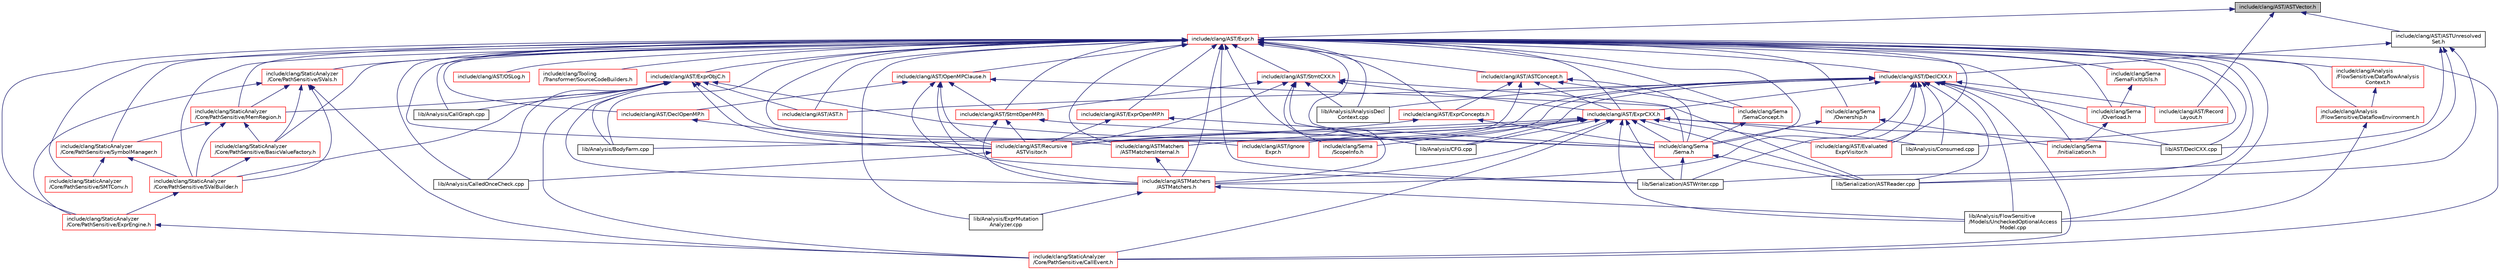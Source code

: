 digraph "include/clang/AST/ASTVector.h"
{
 // LATEX_PDF_SIZE
  bgcolor="transparent";
  edge [fontname="Helvetica",fontsize="10",labelfontname="Helvetica",labelfontsize="10"];
  node [fontname="Helvetica",fontsize="10",shape=record];
  Node1 [label="include/clang/AST/ASTVector.h",height=0.2,width=0.4,color="black", fillcolor="grey75", style="filled", fontcolor="black",tooltip=" "];
  Node1 -> Node2 [dir="back",color="midnightblue",fontsize="10",style="solid",fontname="Helvetica"];
  Node2 [label="include/clang/AST/ASTUnresolved\lSet.h",height=0.2,width=0.4,color="black",URL="$ASTUnresolvedSet_8h.html",tooltip=" "];
  Node2 -> Node3 [dir="back",color="midnightblue",fontsize="10",style="solid",fontname="Helvetica"];
  Node3 [label="include/clang/AST/DeclCXX.h",height=0.2,width=0.4,color="red",URL="$DeclCXX_8h.html",tooltip=" "];
  Node3 -> Node13 [dir="back",color="midnightblue",fontsize="10",style="solid",fontname="Helvetica"];
  Node13 [label="include/clang/AST/AST.h",height=0.2,width=0.4,color="red",URL="$AST_8h.html",tooltip=" "];
  Node3 -> Node309 [dir="back",color="midnightblue",fontsize="10",style="solid",fontname="Helvetica"];
  Node309 [label="include/clang/AST/Evaluated\lExprVisitor.h",height=0.2,width=0.4,color="red",URL="$EvaluatedExprVisitor_8h.html",tooltip=" "];
  Node3 -> Node407 [dir="back",color="midnightblue",fontsize="10",style="solid",fontname="Helvetica"];
  Node407 [label="include/clang/AST/ExprCXX.h",height=0.2,width=0.4,color="red",URL="$ExprCXX_8h.html",tooltip=" "];
  Node407 -> Node309 [dir="back",color="midnightblue",fontsize="10",style="solid",fontname="Helvetica"];
  Node407 -> Node637 [dir="back",color="midnightblue",fontsize="10",style="solid",fontname="Helvetica"];
  Node637 [label="include/clang/AST/Ignore\lExpr.h",height=0.2,width=0.4,color="red",URL="$IgnoreExpr_8h.html",tooltip=" "];
  Node407 -> Node249 [dir="back",color="midnightblue",fontsize="10",style="solid",fontname="Helvetica"];
  Node249 [label="include/clang/AST/Recursive\lASTVisitor.h",height=0.2,width=0.4,color="red",URL="$RecursiveASTVisitor_8h.html",tooltip=" "];
  Node249 -> Node257 [dir="back",color="midnightblue",fontsize="10",style="solid",fontname="Helvetica"];
  Node257 [label="lib/Analysis/CalledOnceCheck.cpp",height=0.2,width=0.4,color="black",URL="$CalledOnceCheck_8cpp.html",tooltip=" "];
  Node407 -> Node56 [dir="back",color="midnightblue",fontsize="10",style="solid",fontname="Helvetica"];
  Node56 [label="include/clang/ASTMatchers\l/ASTMatchers.h",height=0.2,width=0.4,color="red",URL="$ASTMatchers_8h.html",tooltip=" "];
  Node56 -> Node15 [dir="back",color="midnightblue",fontsize="10",style="solid",fontname="Helvetica"];
  Node15 [label="lib/Analysis/ExprMutation\lAnalyzer.cpp",height=0.2,width=0.4,color="black",URL="$ExprMutationAnalyzer_8cpp.html",tooltip=" "];
  Node56 -> Node60 [dir="back",color="midnightblue",fontsize="10",style="solid",fontname="Helvetica"];
  Node60 [label="lib/Analysis/FlowSensitive\l/Models/UncheckedOptionalAccess\lModel.cpp",height=0.2,width=0.4,color="black",URL="$UncheckedOptionalAccessModel_8cpp.html",tooltip=" "];
  Node407 -> Node114 [dir="back",color="midnightblue",fontsize="10",style="solid",fontname="Helvetica"];
  Node114 [label="include/clang/ASTMatchers\l/ASTMatchersInternal.h",height=0.2,width=0.4,color="red",URL="$ASTMatchersInternal_8h.html",tooltip=" "];
  Node114 -> Node56 [dir="back",color="midnightblue",fontsize="10",style="solid",fontname="Helvetica"];
  Node407 -> Node638 [dir="back",color="midnightblue",fontsize="10",style="solid",fontname="Helvetica"];
  Node638 [label="include/clang/Sema\l/ScopeInfo.h",height=0.2,width=0.4,color="red",URL="$ScopeInfo_8h.html",tooltip=" "];
  Node407 -> Node339 [dir="back",color="midnightblue",fontsize="10",style="solid",fontname="Helvetica"];
  Node339 [label="include/clang/Sema\l/Sema.h",height=0.2,width=0.4,color="red",URL="$Sema_8h.html",tooltip=" "];
  Node339 -> Node294 [dir="back",color="midnightblue",fontsize="10",style="solid",fontname="Helvetica"];
  Node294 [label="lib/Serialization/ASTReader.cpp",height=0.2,width=0.4,color="black",URL="$ASTReader_8cpp.html",tooltip=" "];
  Node339 -> Node231 [dir="back",color="midnightblue",fontsize="10",style="solid",fontname="Helvetica"];
  Node231 [label="lib/Serialization/ASTWriter.cpp",height=0.2,width=0.4,color="black",URL="$ASTWriter_8cpp.html",tooltip=" "];
  Node407 -> Node440 [dir="back",color="midnightblue",fontsize="10",style="solid",fontname="Helvetica"];
  Node440 [label="include/clang/StaticAnalyzer\l/Core/PathSensitive/CallEvent.h",height=0.2,width=0.4,color="red",URL="$CallEvent_8h.html",tooltip=" "];
  Node407 -> Node201 [dir="back",color="midnightblue",fontsize="10",style="solid",fontname="Helvetica"];
  Node201 [label="lib/Analysis/BodyFarm.cpp",height=0.2,width=0.4,color="black",URL="$BodyFarm_8cpp.html",tooltip=" "];
  Node407 -> Node316 [dir="back",color="midnightblue",fontsize="10",style="solid",fontname="Helvetica"];
  Node316 [label="lib/Analysis/CFG.cpp",height=0.2,width=0.4,color="black",URL="$CFG_8cpp.html",tooltip=" "];
  Node407 -> Node317 [dir="back",color="midnightblue",fontsize="10",style="solid",fontname="Helvetica"];
  Node317 [label="lib/Analysis/Consumed.cpp",height=0.2,width=0.4,color="black",URL="$Consumed_8cpp.html",tooltip=" "];
  Node407 -> Node60 [dir="back",color="midnightblue",fontsize="10",style="solid",fontname="Helvetica"];
  Node407 -> Node35 [dir="back",color="midnightblue",fontsize="10",style="solid",fontname="Helvetica"];
  Node35 [label="lib/AST/DeclCXX.cpp",height=0.2,width=0.4,color="black",URL="$DeclCXX_8cpp.html",tooltip=" "];
  Node407 -> Node294 [dir="back",color="midnightblue",fontsize="10",style="solid",fontname="Helvetica"];
  Node407 -> Node231 [dir="back",color="midnightblue",fontsize="10",style="solid",fontname="Helvetica"];
  Node3 -> Node675 [dir="back",color="midnightblue",fontsize="10",style="solid",fontname="Helvetica"];
  Node675 [label="include/clang/AST/Record\lLayout.h",height=0.2,width=0.4,color="red",URL="$RecordLayout_8h.html",tooltip=" "];
  Node3 -> Node249 [dir="back",color="midnightblue",fontsize="10",style="solid",fontname="Helvetica"];
  Node3 -> Node56 [dir="back",color="midnightblue",fontsize="10",style="solid",fontname="Helvetica"];
  Node3 -> Node114 [dir="back",color="midnightblue",fontsize="10",style="solid",fontname="Helvetica"];
  Node3 -> Node658 [dir="back",color="midnightblue",fontsize="10",style="solid",fontname="Helvetica"];
  Node658 [label="include/clang/Sema\l/Overload.h",height=0.2,width=0.4,color="red",URL="$Overload_8h.html",tooltip=" "];
  Node658 -> Node659 [dir="back",color="midnightblue",fontsize="10",style="solid",fontname="Helvetica"];
  Node659 [label="include/clang/Sema\l/Initialization.h",height=0.2,width=0.4,color="red",URL="$Initialization_8h.html",tooltip=" "];
  Node3 -> Node440 [dir="back",color="midnightblue",fontsize="10",style="solid",fontname="Helvetica"];
  Node3 -> Node315 [dir="back",color="midnightblue",fontsize="10",style="solid",fontname="Helvetica"];
  Node315 [label="lib/Analysis/AnalysisDecl\lContext.cpp",height=0.2,width=0.4,color="black",URL="$AnalysisDeclContext_8cpp.html",tooltip=" "];
  Node3 -> Node316 [dir="back",color="midnightblue",fontsize="10",style="solid",fontname="Helvetica"];
  Node3 -> Node317 [dir="back",color="midnightblue",fontsize="10",style="solid",fontname="Helvetica"];
  Node3 -> Node60 [dir="back",color="midnightblue",fontsize="10",style="solid",fontname="Helvetica"];
  Node3 -> Node35 [dir="back",color="midnightblue",fontsize="10",style="solid",fontname="Helvetica"];
  Node3 -> Node294 [dir="back",color="midnightblue",fontsize="10",style="solid",fontname="Helvetica"];
  Node3 -> Node231 [dir="back",color="midnightblue",fontsize="10",style="solid",fontname="Helvetica"];
  Node2 -> Node35 [dir="back",color="midnightblue",fontsize="10",style="solid",fontname="Helvetica"];
  Node2 -> Node294 [dir="back",color="midnightblue",fontsize="10",style="solid",fontname="Helvetica"];
  Node2 -> Node231 [dir="back",color="midnightblue",fontsize="10",style="solid",fontname="Helvetica"];
  Node1 -> Node750 [dir="back",color="midnightblue",fontsize="10",style="solid",fontname="Helvetica"];
  Node750 [label="include/clang/AST/Expr.h",height=0.2,width=0.4,color="red",URL="$Expr_8h.html",tooltip=" "];
  Node750 -> Node624 [dir="back",color="midnightblue",fontsize="10",style="solid",fontname="Helvetica"];
  Node624 [label="include/clang/Analysis\l/FlowSensitive/DataflowAnalysis\lContext.h",height=0.2,width=0.4,color="red",URL="$DataflowAnalysisContext_8h.html",tooltip=" "];
  Node624 -> Node625 [dir="back",color="midnightblue",fontsize="10",style="solid",fontname="Helvetica"];
  Node625 [label="include/clang/Analysis\l/FlowSensitive/DataflowEnvironment.h",height=0.2,width=0.4,color="red",URL="$DataflowEnvironment_8h.html",tooltip=" "];
  Node625 -> Node60 [dir="back",color="midnightblue",fontsize="10",style="solid",fontname="Helvetica"];
  Node750 -> Node625 [dir="back",color="midnightblue",fontsize="10",style="solid",fontname="Helvetica"];
  Node750 -> Node13 [dir="back",color="midnightblue",fontsize="10",style="solid",fontname="Helvetica"];
  Node750 -> Node751 [dir="back",color="midnightblue",fontsize="10",style="solid",fontname="Helvetica"];
  Node751 [label="include/clang/AST/ASTConcept.h",height=0.2,width=0.4,color="red",URL="$ASTConcept_8h.html",tooltip="This file provides AST data structures related to concepts."];
  Node751 -> Node304 [dir="back",color="midnightblue",fontsize="10",style="solid",fontname="Helvetica"];
  Node304 [label="include/clang/AST/ExprConcepts.h",height=0.2,width=0.4,color="red",URL="$ExprConcepts_8h.html",tooltip=" "];
  Node304 -> Node249 [dir="back",color="midnightblue",fontsize="10",style="solid",fontname="Helvetica"];
  Node304 -> Node339 [dir="back",color="midnightblue",fontsize="10",style="solid",fontname="Helvetica"];
  Node751 -> Node407 [dir="back",color="midnightblue",fontsize="10",style="solid",fontname="Helvetica"];
  Node751 -> Node249 [dir="back",color="midnightblue",fontsize="10",style="solid",fontname="Helvetica"];
  Node751 -> Node339 [dir="back",color="midnightblue",fontsize="10",style="solid",fontname="Helvetica"];
  Node751 -> Node660 [dir="back",color="midnightblue",fontsize="10",style="solid",fontname="Helvetica"];
  Node660 [label="include/clang/Sema\l/SemaConcept.h",height=0.2,width=0.4,color="red",URL="$SemaConcept_8h.html",tooltip=" "];
  Node660 -> Node339 [dir="back",color="midnightblue",fontsize="10",style="solid",fontname="Helvetica"];
  Node750 -> Node3 [dir="back",color="midnightblue",fontsize="10",style="solid",fontname="Helvetica"];
  Node750 -> Node753 [dir="back",color="midnightblue",fontsize="10",style="solid",fontname="Helvetica"];
  Node753 [label="include/clang/AST/DeclOpenMP.h",height=0.2,width=0.4,color="red",URL="$DeclOpenMP_8h.html",tooltip=" "];
  Node753 -> Node249 [dir="back",color="midnightblue",fontsize="10",style="solid",fontname="Helvetica"];
  Node750 -> Node309 [dir="back",color="midnightblue",fontsize="10",style="solid",fontname="Helvetica"];
  Node750 -> Node304 [dir="back",color="midnightblue",fontsize="10",style="solid",fontname="Helvetica"];
  Node750 -> Node407 [dir="back",color="midnightblue",fontsize="10",style="solid",fontname="Helvetica"];
  Node750 -> Node756 [dir="back",color="midnightblue",fontsize="10",style="solid",fontname="Helvetica"];
  Node756 [label="include/clang/AST/ExprObjC.h",height=0.2,width=0.4,color="red",URL="$ExprObjC_8h.html",tooltip=" "];
  Node756 -> Node13 [dir="back",color="midnightblue",fontsize="10",style="solid",fontname="Helvetica"];
  Node756 -> Node249 [dir="back",color="midnightblue",fontsize="10",style="solid",fontname="Helvetica"];
  Node756 -> Node56 [dir="back",color="midnightblue",fontsize="10",style="solid",fontname="Helvetica"];
  Node756 -> Node114 [dir="back",color="midnightblue",fontsize="10",style="solid",fontname="Helvetica"];
  Node756 -> Node339 [dir="back",color="midnightblue",fontsize="10",style="solid",fontname="Helvetica"];
  Node756 -> Node440 [dir="back",color="midnightblue",fontsize="10",style="solid",fontname="Helvetica"];
  Node756 -> Node606 [dir="back",color="midnightblue",fontsize="10",style="solid",fontname="Helvetica"];
  Node606 [label="include/clang/StaticAnalyzer\l/Core/PathSensitive/MemRegion.h",height=0.2,width=0.4,color="red",URL="$MemRegion_8h.html",tooltip=" "];
  Node606 -> Node607 [dir="back",color="midnightblue",fontsize="10",style="solid",fontname="Helvetica"];
  Node607 [label="include/clang/StaticAnalyzer\l/Core/PathSensitive/BasicValueFactory.h",height=0.2,width=0.4,color="red",URL="$BasicValueFactory_8h.html",tooltip=" "];
  Node607 -> Node608 [dir="back",color="midnightblue",fontsize="10",style="solid",fontname="Helvetica"];
  Node608 [label="include/clang/StaticAnalyzer\l/Core/PathSensitive/SValBuilder.h",height=0.2,width=0.4,color="red",URL="$SValBuilder_8h.html",tooltip=" "];
  Node608 -> Node439 [dir="back",color="midnightblue",fontsize="10",style="solid",fontname="Helvetica"];
  Node439 [label="include/clang/StaticAnalyzer\l/Core/PathSensitive/ExprEngine.h",height=0.2,width=0.4,color="red",URL="$ExprEngine_8h.html",tooltip=" "];
  Node439 -> Node440 [dir="back",color="midnightblue",fontsize="10",style="solid",fontname="Helvetica"];
  Node606 -> Node608 [dir="back",color="midnightblue",fontsize="10",style="solid",fontname="Helvetica"];
  Node606 -> Node614 [dir="back",color="midnightblue",fontsize="10",style="solid",fontname="Helvetica"];
  Node614 [label="include/clang/StaticAnalyzer\l/Core/PathSensitive/SymbolManager.h",height=0.2,width=0.4,color="red",URL="$SymbolManager_8h.html",tooltip=" "];
  Node614 -> Node615 [dir="back",color="midnightblue",fontsize="10",style="solid",fontname="Helvetica"];
  Node615 [label="include/clang/StaticAnalyzer\l/Core/PathSensitive/SMTConv.h",height=0.2,width=0.4,color="red",URL="$SMTConv_8h.html",tooltip=" "];
  Node614 -> Node608 [dir="back",color="midnightblue",fontsize="10",style="solid",fontname="Helvetica"];
  Node756 -> Node608 [dir="back",color="midnightblue",fontsize="10",style="solid",fontname="Helvetica"];
  Node756 -> Node201 [dir="back",color="midnightblue",fontsize="10",style="solid",fontname="Helvetica"];
  Node756 -> Node257 [dir="back",color="midnightblue",fontsize="10",style="solid",fontname="Helvetica"];
  Node756 -> Node251 [dir="back",color="midnightblue",fontsize="10",style="solid",fontname="Helvetica"];
  Node251 [label="lib/Analysis/CallGraph.cpp",height=0.2,width=0.4,color="black",URL="$CallGraph_8cpp.html",tooltip=" "];
  Node750 -> Node759 [dir="back",color="midnightblue",fontsize="10",style="solid",fontname="Helvetica"];
  Node759 [label="include/clang/AST/ExprOpenMP.h",height=0.2,width=0.4,color="red",URL="$ExprOpenMP_8h.html",tooltip=" "];
  Node759 -> Node249 [dir="back",color="midnightblue",fontsize="10",style="solid",fontname="Helvetica"];
  Node759 -> Node339 [dir="back",color="midnightblue",fontsize="10",style="solid",fontname="Helvetica"];
  Node750 -> Node637 [dir="back",color="midnightblue",fontsize="10",style="solid",fontname="Helvetica"];
  Node750 -> Node760 [dir="back",color="midnightblue",fontsize="10",style="solid",fontname="Helvetica"];
  Node760 [label="include/clang/AST/OpenMPClause.h",height=0.2,width=0.4,color="red",URL="$OpenMPClause_8h.html",tooltip=" "];
  Node760 -> Node753 [dir="back",color="midnightblue",fontsize="10",style="solid",fontname="Helvetica"];
  Node760 -> Node249 [dir="back",color="midnightblue",fontsize="10",style="solid",fontname="Helvetica"];
  Node760 -> Node761 [dir="back",color="midnightblue",fontsize="10",style="solid",fontname="Helvetica"];
  Node761 [label="include/clang/AST/StmtOpenMP.h",height=0.2,width=0.4,color="red",URL="$StmtOpenMP_8h.html",tooltip=" "];
  Node761 -> Node249 [dir="back",color="midnightblue",fontsize="10",style="solid",fontname="Helvetica"];
  Node761 -> Node56 [dir="back",color="midnightblue",fontsize="10",style="solid",fontname="Helvetica"];
  Node761 -> Node339 [dir="back",color="midnightblue",fontsize="10",style="solid",fontname="Helvetica"];
  Node760 -> Node56 [dir="back",color="midnightblue",fontsize="10",style="solid",fontname="Helvetica"];
  Node760 -> Node294 [dir="back",color="midnightblue",fontsize="10",style="solid",fontname="Helvetica"];
  Node760 -> Node231 [dir="back",color="midnightblue",fontsize="10",style="solid",fontname="Helvetica"];
  Node750 -> Node763 [dir="back",color="midnightblue",fontsize="10",style="solid",fontname="Helvetica"];
  Node763 [label="include/clang/AST/OSLog.h",height=0.2,width=0.4,color="red",URL="$OSLog_8h.html",tooltip=" "];
  Node750 -> Node249 [dir="back",color="midnightblue",fontsize="10",style="solid",fontname="Helvetica"];
  Node750 -> Node765 [dir="back",color="midnightblue",fontsize="10",style="solid",fontname="Helvetica"];
  Node765 [label="include/clang/AST/StmtCXX.h",height=0.2,width=0.4,color="red",URL="$StmtCXX_8h.html",tooltip=" "];
  Node765 -> Node407 [dir="back",color="midnightblue",fontsize="10",style="solid",fontname="Helvetica"];
  Node765 -> Node249 [dir="back",color="midnightblue",fontsize="10",style="solid",fontname="Helvetica"];
  Node765 -> Node761 [dir="back",color="midnightblue",fontsize="10",style="solid",fontname="Helvetica"];
  Node765 -> Node56 [dir="back",color="midnightblue",fontsize="10",style="solid",fontname="Helvetica"];
  Node765 -> Node339 [dir="back",color="midnightblue",fontsize="10",style="solid",fontname="Helvetica"];
  Node765 -> Node315 [dir="back",color="midnightblue",fontsize="10",style="solid",fontname="Helvetica"];
  Node765 -> Node316 [dir="back",color="midnightblue",fontsize="10",style="solid",fontname="Helvetica"];
  Node750 -> Node761 [dir="back",color="midnightblue",fontsize="10",style="solid",fontname="Helvetica"];
  Node750 -> Node56 [dir="back",color="midnightblue",fontsize="10",style="solid",fontname="Helvetica"];
  Node750 -> Node114 [dir="back",color="midnightblue",fontsize="10",style="solid",fontname="Helvetica"];
  Node750 -> Node659 [dir="back",color="midnightblue",fontsize="10",style="solid",fontname="Helvetica"];
  Node750 -> Node658 [dir="back",color="midnightblue",fontsize="10",style="solid",fontname="Helvetica"];
  Node750 -> Node768 [dir="back",color="midnightblue",fontsize="10",style="solid",fontname="Helvetica"];
  Node768 [label="include/clang/Sema\l/Ownership.h",height=0.2,width=0.4,color="red",URL="$Ownership_8h.html",tooltip=" "];
  Node768 -> Node659 [dir="back",color="midnightblue",fontsize="10",style="solid",fontname="Helvetica"];
  Node768 -> Node339 [dir="back",color="midnightblue",fontsize="10",style="solid",fontname="Helvetica"];
  Node750 -> Node638 [dir="back",color="midnightblue",fontsize="10",style="solid",fontname="Helvetica"];
  Node750 -> Node339 [dir="back",color="midnightblue",fontsize="10",style="solid",fontname="Helvetica"];
  Node750 -> Node660 [dir="back",color="midnightblue",fontsize="10",style="solid",fontname="Helvetica"];
  Node750 -> Node771 [dir="back",color="midnightblue",fontsize="10",style="solid",fontname="Helvetica"];
  Node771 [label="include/clang/Sema\l/SemaFixItUtils.h",height=0.2,width=0.4,color="red",URL="$SemaFixItUtils_8h.html",tooltip=" "];
  Node771 -> Node658 [dir="back",color="midnightblue",fontsize="10",style="solid",fontname="Helvetica"];
  Node750 -> Node607 [dir="back",color="midnightblue",fontsize="10",style="solid",fontname="Helvetica"];
  Node750 -> Node440 [dir="back",color="midnightblue",fontsize="10",style="solid",fontname="Helvetica"];
  Node750 -> Node439 [dir="back",color="midnightblue",fontsize="10",style="solid",fontname="Helvetica"];
  Node750 -> Node606 [dir="back",color="midnightblue",fontsize="10",style="solid",fontname="Helvetica"];
  Node750 -> Node615 [dir="back",color="midnightblue",fontsize="10",style="solid",fontname="Helvetica"];
  Node750 -> Node608 [dir="back",color="midnightblue",fontsize="10",style="solid",fontname="Helvetica"];
  Node750 -> Node772 [dir="back",color="midnightblue",fontsize="10",style="solid",fontname="Helvetica"];
  Node772 [label="include/clang/StaticAnalyzer\l/Core/PathSensitive/SVals.h",height=0.2,width=0.4,color="red",URL="$SVals_8h.html",tooltip=" "];
  Node772 -> Node607 [dir="back",color="midnightblue",fontsize="10",style="solid",fontname="Helvetica"];
  Node772 -> Node440 [dir="back",color="midnightblue",fontsize="10",style="solid",fontname="Helvetica"];
  Node772 -> Node439 [dir="back",color="midnightblue",fontsize="10",style="solid",fontname="Helvetica"];
  Node772 -> Node606 [dir="back",color="midnightblue",fontsize="10",style="solid",fontname="Helvetica"];
  Node772 -> Node608 [dir="back",color="midnightblue",fontsize="10",style="solid",fontname="Helvetica"];
  Node750 -> Node614 [dir="back",color="midnightblue",fontsize="10",style="solid",fontname="Helvetica"];
  Node750 -> Node774 [dir="back",color="midnightblue",fontsize="10",style="solid",fontname="Helvetica"];
  Node774 [label="include/clang/Tooling\l/Transformer/SourceCodeBuilders.h",height=0.2,width=0.4,color="red",URL="$SourceCodeBuilders_8h.html",tooltip=" "];
  Node750 -> Node315 [dir="back",color="midnightblue",fontsize="10",style="solid",fontname="Helvetica"];
  Node750 -> Node201 [dir="back",color="midnightblue",fontsize="10",style="solid",fontname="Helvetica"];
  Node750 -> Node257 [dir="back",color="midnightblue",fontsize="10",style="solid",fontname="Helvetica"];
  Node750 -> Node251 [dir="back",color="midnightblue",fontsize="10",style="solid",fontname="Helvetica"];
  Node750 -> Node316 [dir="back",color="midnightblue",fontsize="10",style="solid",fontname="Helvetica"];
  Node750 -> Node317 [dir="back",color="midnightblue",fontsize="10",style="solid",fontname="Helvetica"];
  Node750 -> Node15 [dir="back",color="midnightblue",fontsize="10",style="solid",fontname="Helvetica"];
  Node750 -> Node60 [dir="back",color="midnightblue",fontsize="10",style="solid",fontname="Helvetica"];
  Node750 -> Node35 [dir="back",color="midnightblue",fontsize="10",style="solid",fontname="Helvetica"];
  Node750 -> Node294 [dir="back",color="midnightblue",fontsize="10",style="solid",fontname="Helvetica"];
  Node750 -> Node231 [dir="back",color="midnightblue",fontsize="10",style="solid",fontname="Helvetica"];
  Node1 -> Node675 [dir="back",color="midnightblue",fontsize="10",style="solid",fontname="Helvetica"];
}
